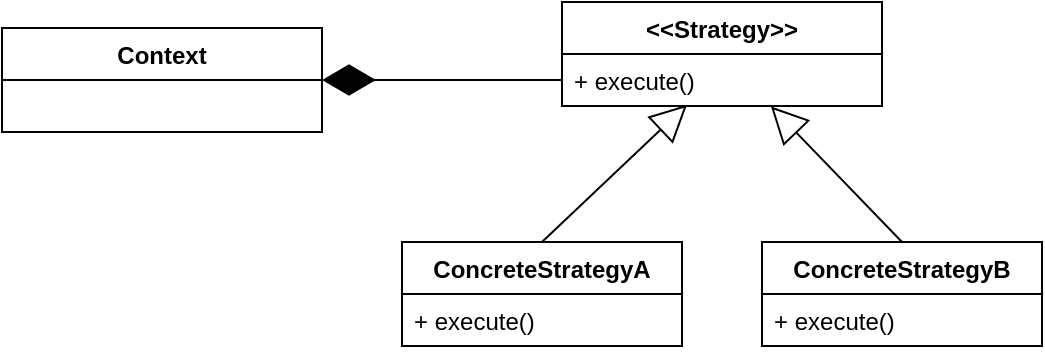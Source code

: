 <mxfile version="15.4.0" type="device"><diagram id="C5RBs43oDa-KdzZeNtuy" name="Page-1"><mxGraphModel dx="905" dy="672" grid="1" gridSize="10" guides="1" tooltips="1" connect="1" arrows="1" fold="1" page="1" pageScale="1" pageWidth="827" pageHeight="1169" math="0" shadow="0"><root><mxCell id="WIyWlLk6GJQsqaUBKTNV-0"/><mxCell id="WIyWlLk6GJQsqaUBKTNV-1" parent="WIyWlLk6GJQsqaUBKTNV-0"/><mxCell id="lZvg8s4BwX5NdXGdM60L-4" value="&lt;&lt;Strategy&gt;&gt;" style="swimlane;fontStyle=1;align=center;verticalAlign=top;childLayout=stackLayout;horizontal=1;startSize=26;horizontalStack=0;resizeParent=1;resizeParentMax=0;resizeLast=0;collapsible=1;marginBottom=0;" vertex="1" parent="WIyWlLk6GJQsqaUBKTNV-1"><mxGeometry x="400" y="120" width="160" height="52" as="geometry"/></mxCell><mxCell id="lZvg8s4BwX5NdXGdM60L-5" value="+ execute()" style="text;strokeColor=none;fillColor=none;align=left;verticalAlign=top;spacingLeft=4;spacingRight=4;overflow=hidden;rotatable=0;points=[[0,0.5],[1,0.5]];portConstraint=eastwest;" vertex="1" parent="lZvg8s4BwX5NdXGdM60L-4"><mxGeometry y="26" width="160" height="26" as="geometry"/></mxCell><mxCell id="lZvg8s4BwX5NdXGdM60L-8" value="ConcreteStrategyA" style="swimlane;fontStyle=1;align=center;verticalAlign=top;childLayout=stackLayout;horizontal=1;startSize=26;horizontalStack=0;resizeParent=1;resizeParentMax=0;resizeLast=0;collapsible=1;marginBottom=0;" vertex="1" parent="WIyWlLk6GJQsqaUBKTNV-1"><mxGeometry x="320" y="240" width="140" height="52" as="geometry"/></mxCell><mxCell id="lZvg8s4BwX5NdXGdM60L-9" value="+ execute()" style="text;strokeColor=none;fillColor=none;align=left;verticalAlign=top;spacingLeft=4;spacingRight=4;overflow=hidden;rotatable=0;points=[[0,0.5],[1,0.5]];portConstraint=eastwest;" vertex="1" parent="lZvg8s4BwX5NdXGdM60L-8"><mxGeometry y="26" width="140" height="26" as="geometry"/></mxCell><mxCell id="lZvg8s4BwX5NdXGdM60L-16" value="ConcreteStrategyB" style="swimlane;fontStyle=1;align=center;verticalAlign=top;childLayout=stackLayout;horizontal=1;startSize=26;horizontalStack=0;resizeParent=1;resizeParentMax=0;resizeLast=0;collapsible=1;marginBottom=0;" vertex="1" parent="WIyWlLk6GJQsqaUBKTNV-1"><mxGeometry x="500" y="240" width="140" height="52" as="geometry"/></mxCell><mxCell id="lZvg8s4BwX5NdXGdM60L-17" value="+ execute()" style="text;strokeColor=none;fillColor=none;align=left;verticalAlign=top;spacingLeft=4;spacingRight=4;overflow=hidden;rotatable=0;points=[[0,0.5],[1,0.5]];portConstraint=eastwest;" vertex="1" parent="lZvg8s4BwX5NdXGdM60L-16"><mxGeometry y="26" width="140" height="26" as="geometry"/></mxCell><mxCell id="lZvg8s4BwX5NdXGdM60L-23" value="" style="endArrow=block;endSize=16;endFill=0;html=1;rounded=0;exitX=0.5;exitY=0;exitDx=0;exitDy=0;entryX=0.391;entryY=0.974;entryDx=0;entryDy=0;entryPerimeter=0;" edge="1" parent="WIyWlLk6GJQsqaUBKTNV-1" source="lZvg8s4BwX5NdXGdM60L-8" target="lZvg8s4BwX5NdXGdM60L-5"><mxGeometry width="160" relative="1" as="geometry"><mxPoint x="540" y="230" as="sourcePoint"/><mxPoint x="700" y="230" as="targetPoint"/></mxGeometry></mxCell><mxCell id="lZvg8s4BwX5NdXGdM60L-24" value="" style="endArrow=block;endSize=16;endFill=0;html=1;rounded=0;exitX=0.5;exitY=0;exitDx=0;exitDy=0;entryX=0.653;entryY=1.007;entryDx=0;entryDy=0;entryPerimeter=0;" edge="1" parent="WIyWlLk6GJQsqaUBKTNV-1" source="lZvg8s4BwX5NdXGdM60L-16" target="lZvg8s4BwX5NdXGdM60L-5"><mxGeometry width="160" relative="1" as="geometry"><mxPoint x="400" y="250.0" as="sourcePoint"/><mxPoint x="472.56" y="181.324" as="targetPoint"/></mxGeometry></mxCell><mxCell id="lZvg8s4BwX5NdXGdM60L-25" value="Context" style="swimlane;fontStyle=1;align=center;verticalAlign=top;childLayout=stackLayout;horizontal=1;startSize=26;horizontalStack=0;resizeParent=1;resizeParentMax=0;resizeLast=0;collapsible=1;marginBottom=0;" vertex="1" parent="WIyWlLk6GJQsqaUBKTNV-1"><mxGeometry x="120" y="133" width="160" height="52" as="geometry"/></mxCell><mxCell id="lZvg8s4BwX5NdXGdM60L-28" value="" style="endArrow=diamondThin;endFill=1;endSize=24;html=1;rounded=0;entryX=1;entryY=0.5;entryDx=0;entryDy=0;exitX=0;exitY=0.5;exitDx=0;exitDy=0;" edge="1" parent="WIyWlLk6GJQsqaUBKTNV-1" source="lZvg8s4BwX5NdXGdM60L-5" target="lZvg8s4BwX5NdXGdM60L-25"><mxGeometry width="160" relative="1" as="geometry"><mxPoint x="450" y="230" as="sourcePoint"/><mxPoint x="610" y="230" as="targetPoint"/></mxGeometry></mxCell></root></mxGraphModel></diagram></mxfile>